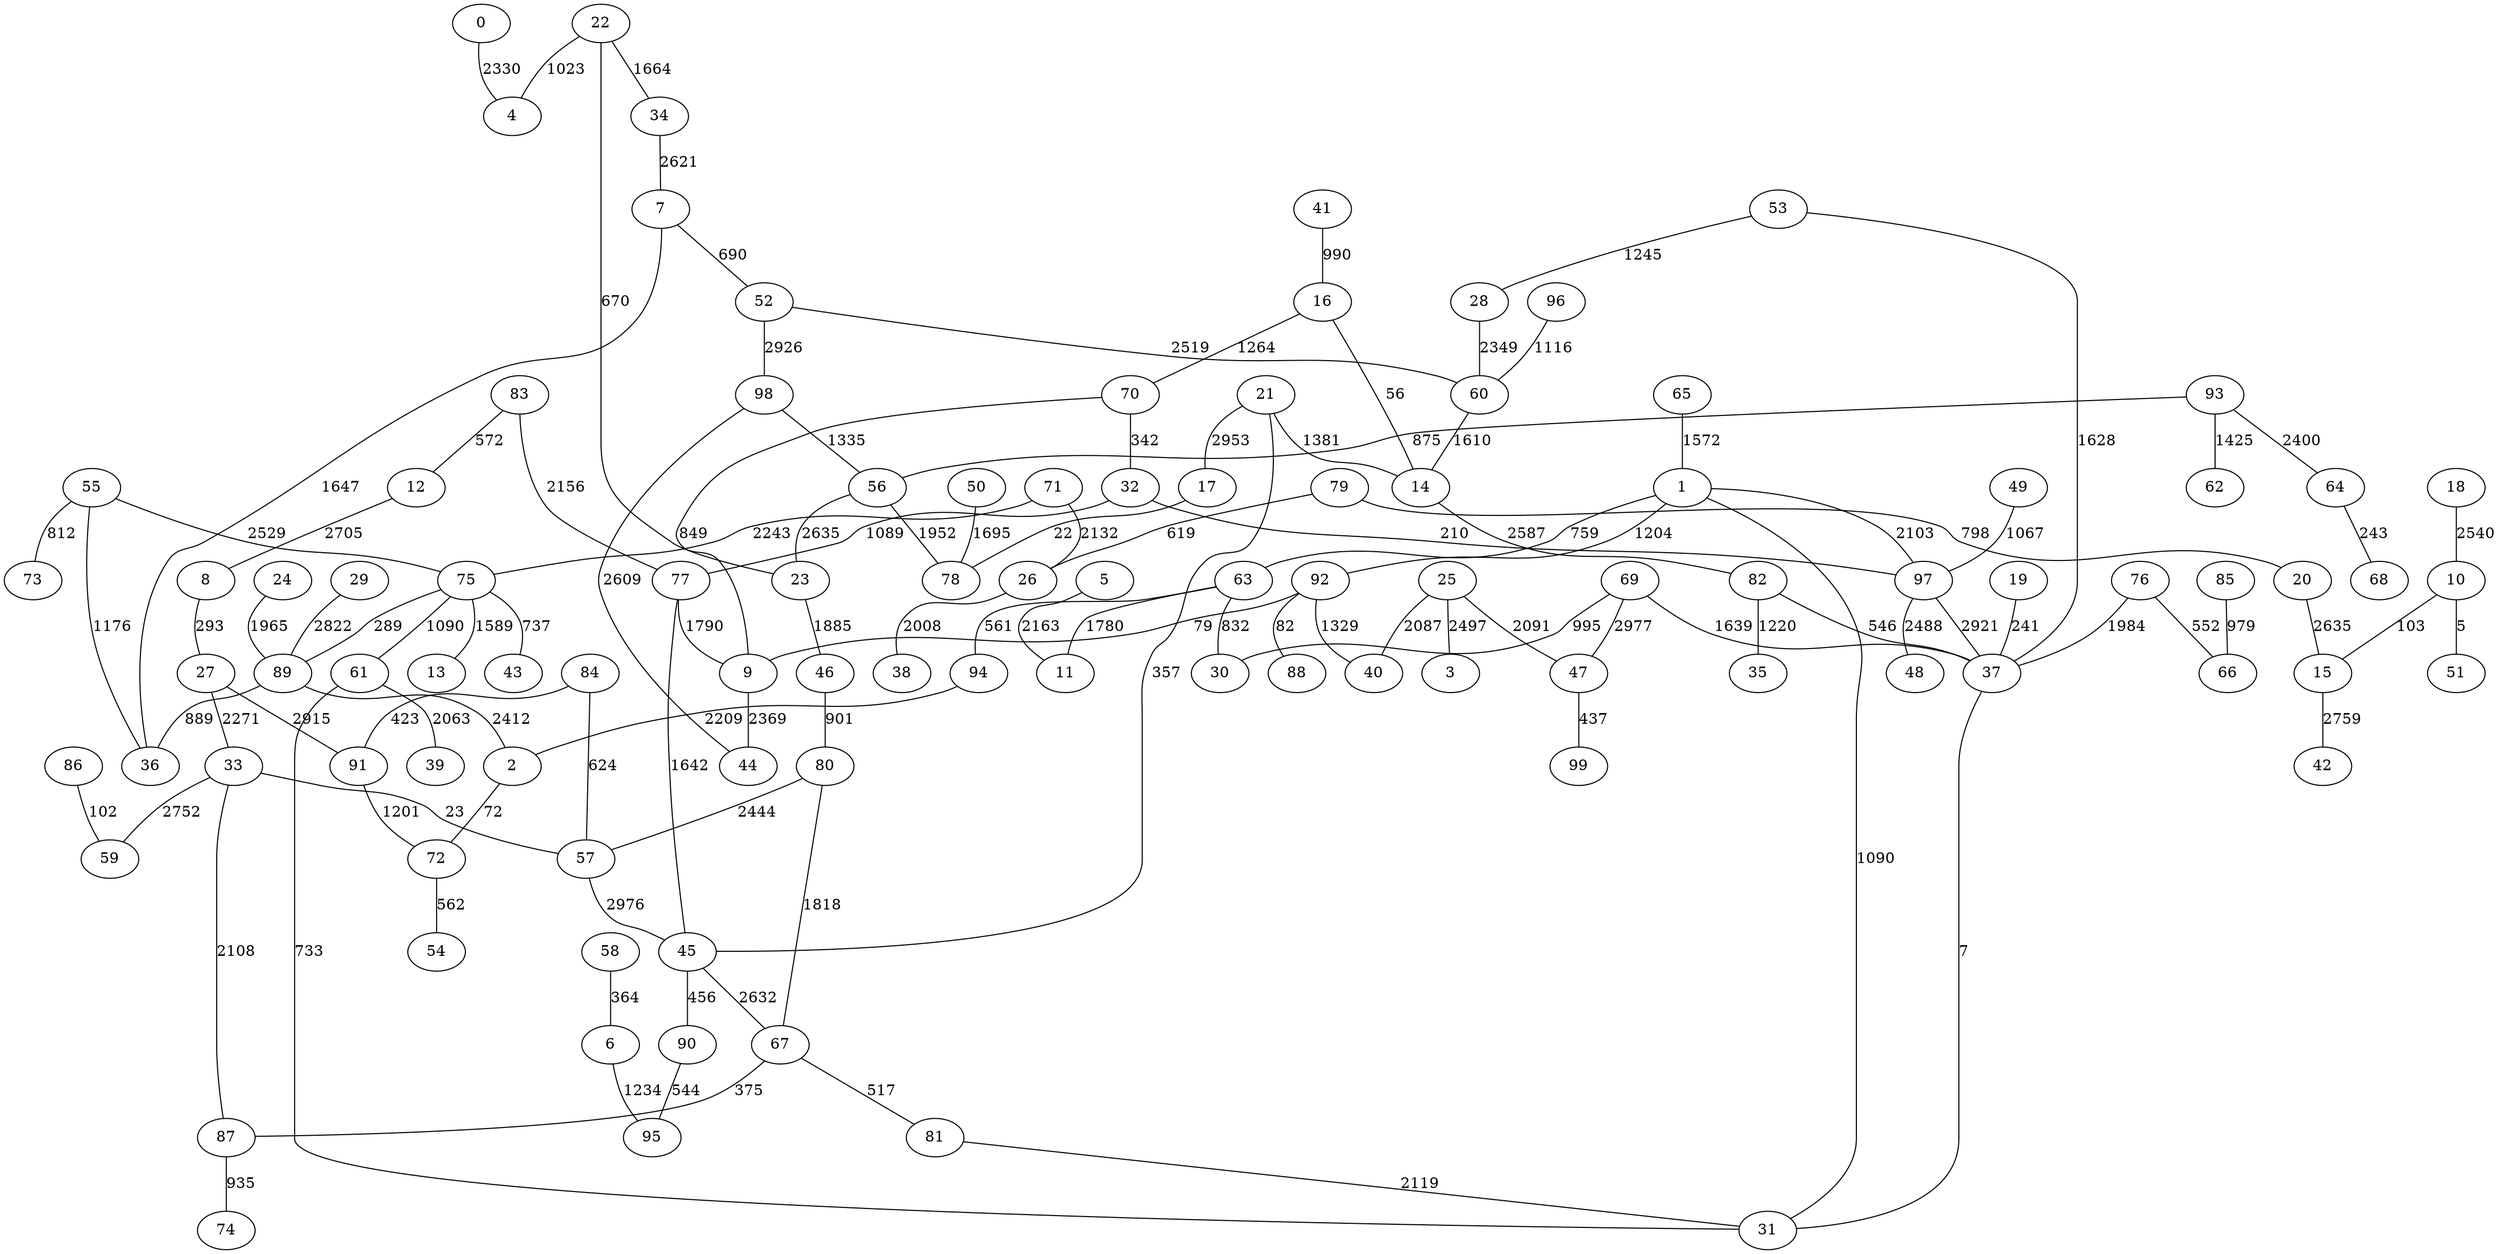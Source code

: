 graph {
    n0 [label="0"];
    n4 [label="4"];
    n1 [label="1"];
    n31 [label="31"];
    n63 [label="63"];
    n92 [label="92"];
    n97 [label="97"];
    n2 [label="2"];
    n72 [label="72"];
    n5 [label="5"];
    n11 [label="11"];
    n6 [label="6"];
    n95 [label="95"];
    n7 [label="7"];
    n36 [label="36"];
    n52 [label="52"];
    n8 [label="8"];
    n27 [label="27"];
    n9 [label="9"];
    n44 [label="44"];
    n10 [label="10"];
    n15 [label="15"];
    n51 [label="51"];
    n12 [label="12"];
    n14 [label="14"];
    n82 [label="82"];
    n42 [label="42"];
    n16 [label="16"];
    n70 [label="70"];
    n17 [label="17"];
    n78 [label="78"];
    n18 [label="18"];
    n19 [label="19"];
    n37 [label="37"];
    n20 [label="20"];
    n21 [label="21"];
    n45 [label="45"];
    n22 [label="22"];
    n23 [label="23"];
    n34 [label="34"];
    n46 [label="46"];
    n24 [label="24"];
    n89 [label="89"];
    n25 [label="25"];
    n3 [label="3"];
    n40 [label="40"];
    n47 [label="47"];
    n26 [label="26"];
    n38 [label="38"];
    n33 [label="33"];
    n91 [label="91"];
    n28 [label="28"];
    n60 [label="60"];
    n29 [label="29"];
    n32 [label="32"];
    n77 [label="77"];
    n57 [label="57"];
    n59 [label="59"];
    n87 [label="87"];
    n41 [label="41"];
    n67 [label="67"];
    n90 [label="90"];
    n80 [label="80"];
    n99 [label="99"];
    n49 [label="49"];
    n50 [label="50"];
    n98 [label="98"];
    n53 [label="53"];
    n55 [label="55"];
    n73 [label="73"];
    n75 [label="75"];
    n56 [label="56"];
    n58 [label="58"];
    n61 [label="61"];
    n39 [label="39"];
    n30 [label="30"];
    n94 [label="94"];
    n64 [label="64"];
    n68 [label="68"];
    n65 [label="65"];
    n81 [label="81"];
    n69 [label="69"];
    n71 [label="71"];
    n54 [label="54"];
    n13 [label="13"];
    n43 [label="43"];
    n76 [label="76"];
    n66 [label="66"];
    n79 [label="79"];
    n35 [label="35"];
    n83 [label="83"];
    n84 [label="84"];
    n85 [label="85"];
    n86 [label="86"];
    n74 [label="74"];
    n88 [label="88"];
    n93 [label="93"];
    n62 [label="62"];
    n96 [label="96"];
    n48 [label="48"];
    n0 -- n4 [label="2330"]
    n1 -- n31 [label="1090"]
    n1 -- n63 [label="759"]
    n1 -- n92 [label="1204"]
    n1 -- n97 [label="2103"]
    n2 -- n72 [label="72"]
    n5 -- n11 [label="2163"]
    n6 -- n95 [label="1234"]
    n7 -- n36 [label="1647"]
    n7 -- n52 [label="690"]
    n8 -- n27 [label="293"]
    n9 -- n44 [label="2369"]
    n10 -- n15 [label="103"]
    n10 -- n51 [label="5"]
    n12 -- n8 [label="2705"]
    n14 -- n82 [label="2587"]
    n15 -- n42 [label="2759"]
    n16 -- n14 [label="56"]
    n16 -- n70 [label="1264"]
    n17 -- n78 [label="22"]
    n18 -- n10 [label="2540"]
    n19 -- n37 [label="241"]
    n20 -- n15 [label="2635"]
    n21 -- n14 [label="1381"]
    n21 -- n17 [label="2953"]
    n21 -- n45 [label="357"]
    n22 -- n4 [label="1023"]
    n22 -- n23 [label="670"]
    n22 -- n34 [label="1664"]
    n23 -- n46 [label="1885"]
    n24 -- n89 [label="1965"]
    n25 -- n3 [label="2497"]
    n25 -- n40 [label="2087"]
    n25 -- n47 [label="2091"]
    n26 -- n38 [label="2008"]
    n27 -- n33 [label="2271"]
    n27 -- n91 [label="2915"]
    n28 -- n60 [label="2349"]
    n29 -- n89 [label="2822"]
    n32 -- n77 [label="1089"]
    n32 -- n97 [label="210"]
    n33 -- n57 [label="23"]
    n33 -- n59 [label="2752"]
    n33 -- n87 [label="2108"]
    n34 -- n7 [label="2621"]
    n37 -- n31 [label="7"]
    n41 -- n16 [label="990"]
    n45 -- n67 [label="2632"]
    n45 -- n90 [label="456"]
    n46 -- n80 [label="901"]
    n47 -- n99 [label="437"]
    n49 -- n97 [label="1067"]
    n50 -- n78 [label="1695"]
    n52 -- n60 [label="2519"]
    n52 -- n98 [label="2926"]
    n53 -- n28 [label="1245"]
    n53 -- n37 [label="1628"]
    n55 -- n36 [label="1176"]
    n55 -- n73 [label="812"]
    n55 -- n75 [label="2529"]
    n56 -- n23 [label="2635"]
    n56 -- n78 [label="1952"]
    n57 -- n45 [label="2976"]
    n58 -- n6 [label="364"]
    n60 -- n14 [label="1610"]
    n61 -- n31 [label="733"]
    n61 -- n39 [label="2063"]
    n63 -- n11 [label="1780"]
    n63 -- n30 [label="832"]
    n63 -- n94 [label="561"]
    n64 -- n68 [label="243"]
    n65 -- n1 [label="1572"]
    n67 -- n81 [label="517"]
    n67 -- n87 [label="375"]
    n69 -- n30 [label="995"]
    n69 -- n37 [label="1639"]
    n69 -- n47 [label="2977"]
    n70 -- n9 [label="849"]
    n70 -- n32 [label="342"]
    n71 -- n26 [label="2132"]
    n71 -- n75 [label="2243"]
    n72 -- n54 [label="562"]
    n75 -- n13 [label="1589"]
    n75 -- n43 [label="737"]
    n75 -- n61 [label="1090"]
    n75 -- n89 [label="289"]
    n76 -- n37 [label="1984"]
    n76 -- n66 [label="552"]
    n77 -- n9 [label="1790"]
    n77 -- n45 [label="1642"]
    n79 -- n20 [label="798"]
    n79 -- n26 [label="619"]
    n80 -- n57 [label="2444"]
    n80 -- n67 [label="1818"]
    n81 -- n31 [label="2119"]
    n82 -- n35 [label="1220"]
    n82 -- n37 [label="546"]
    n83 -- n12 [label="572"]
    n83 -- n77 [label="2156"]
    n84 -- n57 [label="624"]
    n84 -- n91 [label="423"]
    n85 -- n66 [label="979"]
    n86 -- n59 [label="102"]
    n87 -- n74 [label="935"]
    n89 -- n2 [label="2412"]
    n89 -- n36 [label="889"]
    n90 -- n95 [label="544"]
    n91 -- n72 [label="1201"]
    n92 -- n9 [label="79"]
    n92 -- n40 [label="1329"]
    n92 -- n88 [label="82"]
    n93 -- n56 [label="875"]
    n93 -- n62 [label="1425"]
    n93 -- n64 [label="2400"]
    n94 -- n2 [label="2209"]
    n96 -- n60 [label="1116"]
    n97 -- n37 [label="2921"]
    n97 -- n48 [label="2488"]
    n98 -- n44 [label="2609"]
    n98 -- n56 [label="1335"]
}